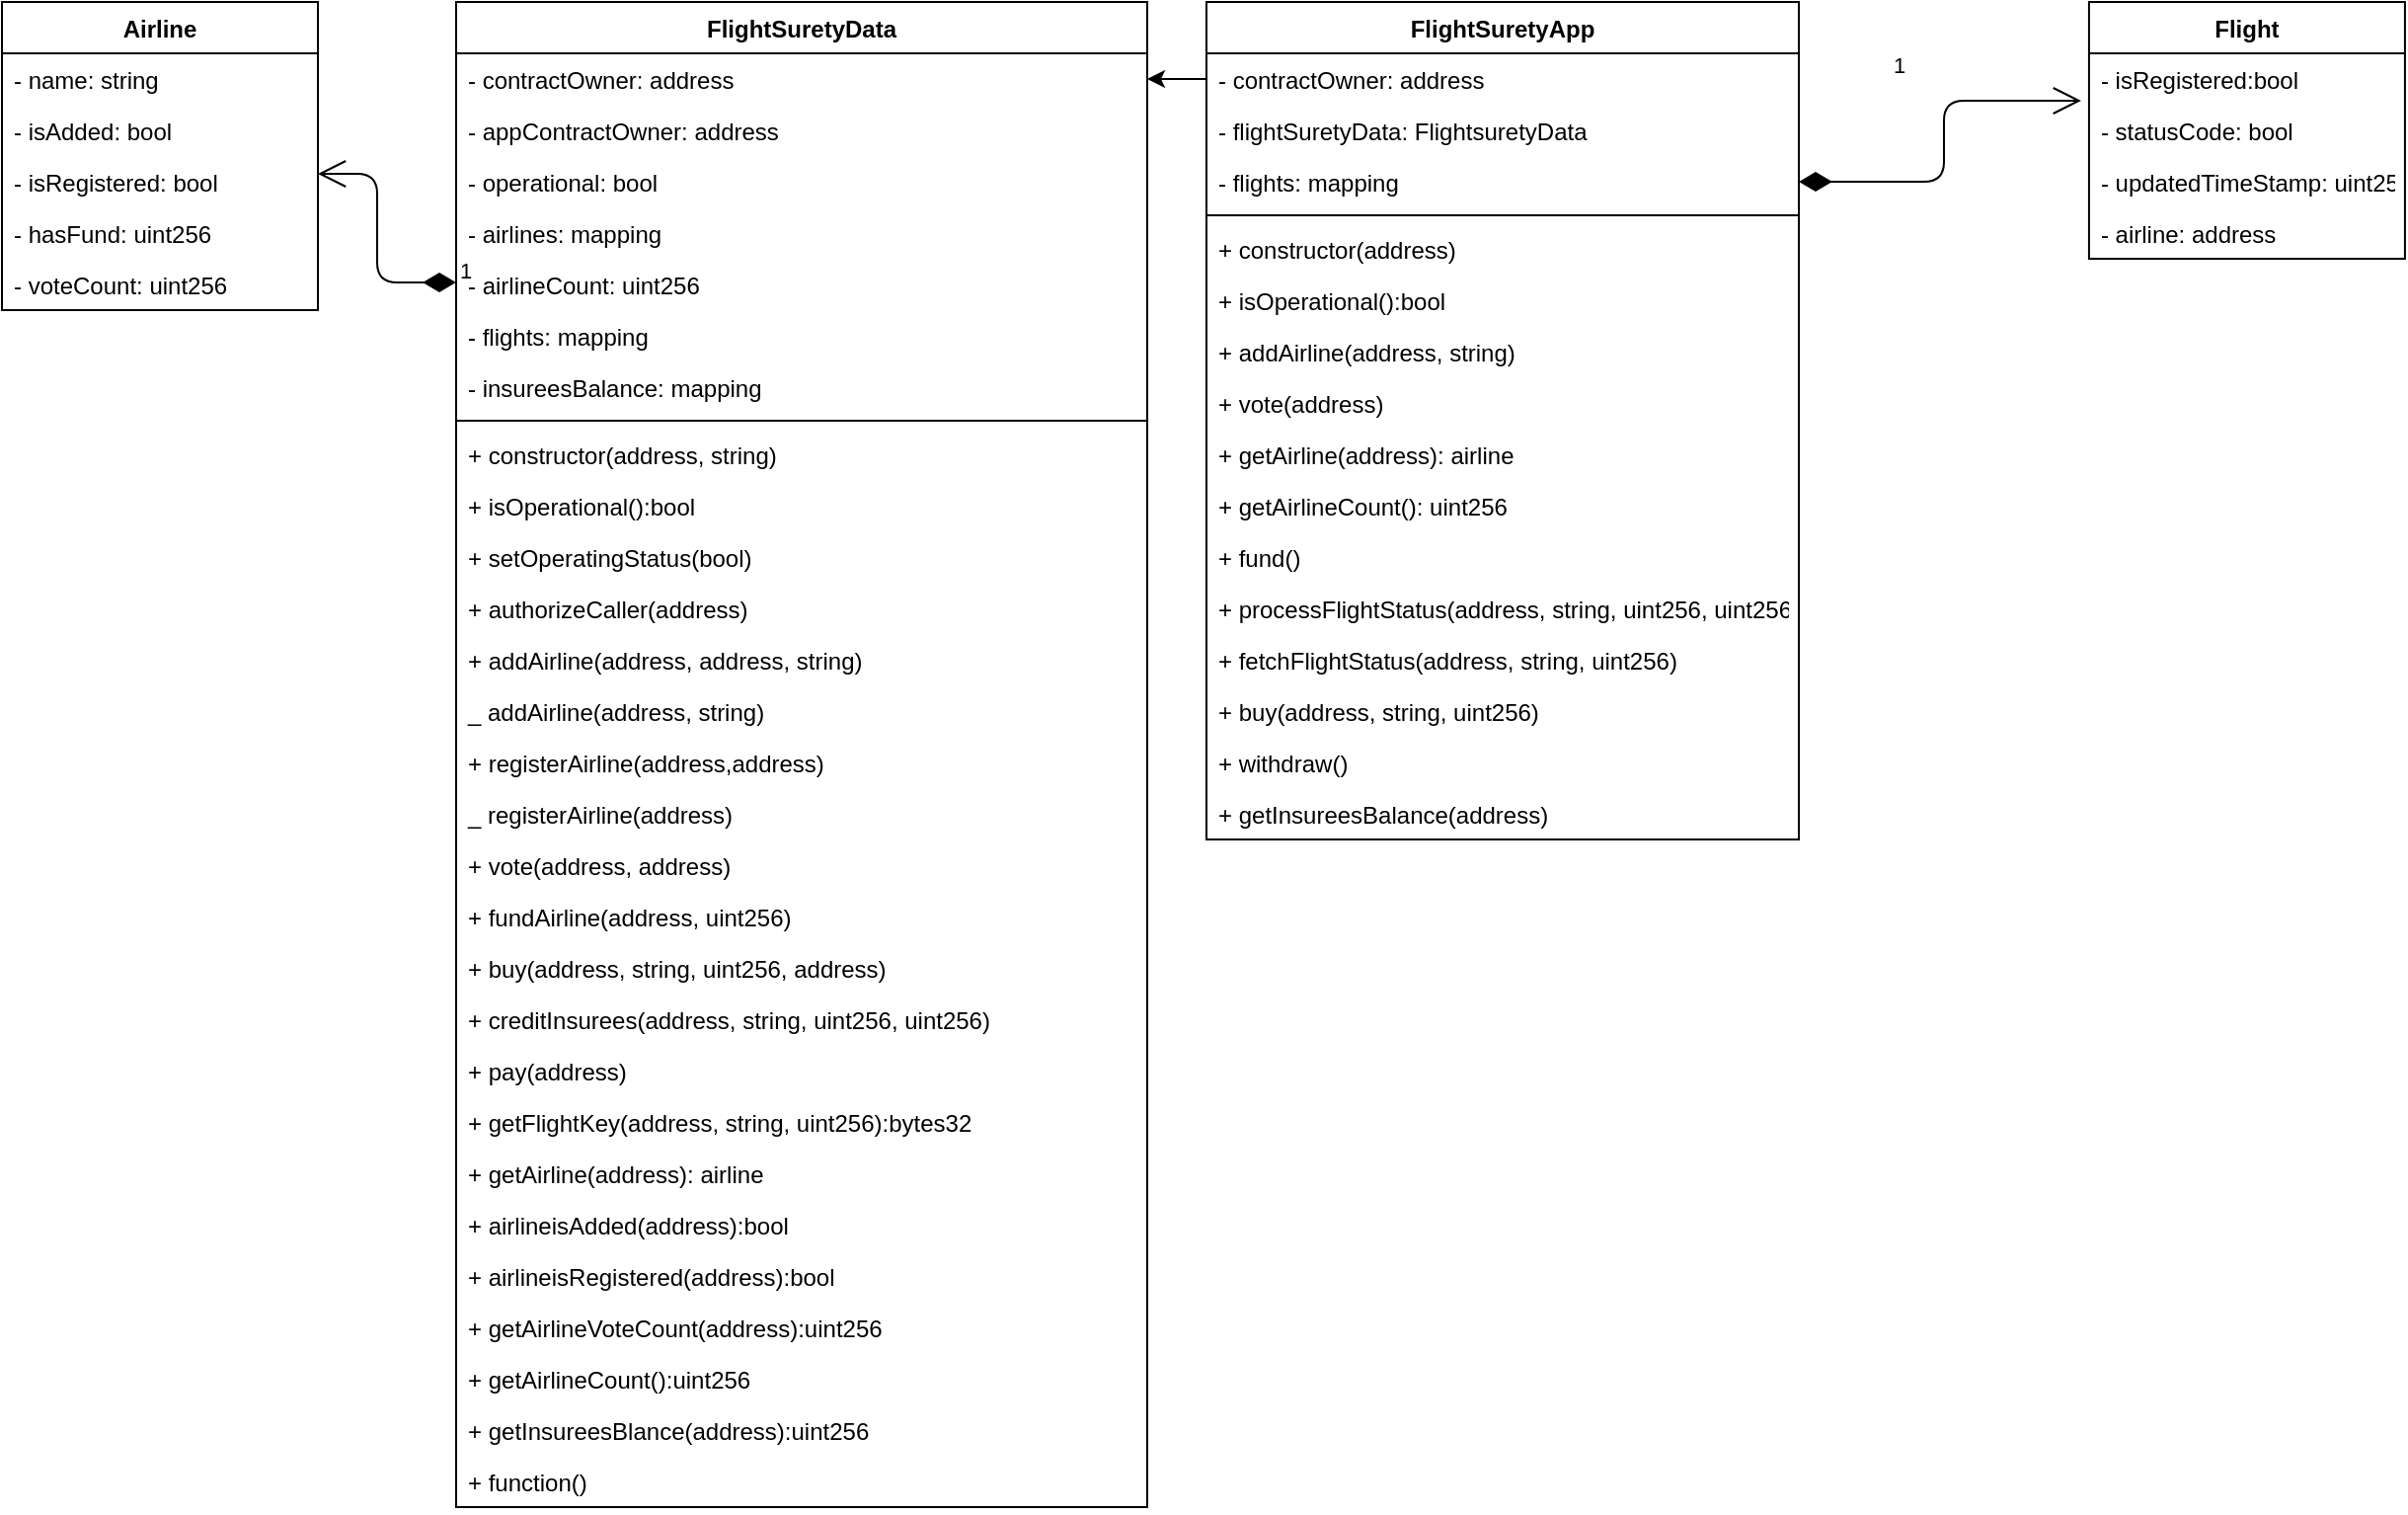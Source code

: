 <mxfile version="13.0.2" type="device"><diagram id="k-eZUIRL_fgnZBbv2-1L" name="Page-1"><mxGraphModel dx="599" dy="724" grid="1" gridSize="10" guides="1" tooltips="1" connect="1" arrows="1" fold="1" page="1" pageScale="1" pageWidth="827" pageHeight="1169" math="0" shadow="0"><root><mxCell id="0"/><mxCell id="1" parent="0"/><mxCell id="ymD_6pZXufNXVcqjhwFP-24" value="FlightSuretyData" style="swimlane;fontStyle=1;align=center;verticalAlign=top;childLayout=stackLayout;horizontal=1;startSize=26;horizontalStack=0;resizeParent=1;resizeParentMax=0;resizeLast=0;collapsible=1;marginBottom=0;" parent="1" vertex="1"><mxGeometry x="1200" y="90" width="350" height="762" as="geometry"/></mxCell><mxCell id="ymD_6pZXufNXVcqjhwFP-25" value="- contractOwner: address" style="text;strokeColor=none;fillColor=none;align=left;verticalAlign=top;spacingLeft=4;spacingRight=4;overflow=hidden;rotatable=0;points=[[0,0.5],[1,0.5]];portConstraint=eastwest;" parent="ymD_6pZXufNXVcqjhwFP-24" vertex="1"><mxGeometry y="26" width="350" height="26" as="geometry"/></mxCell><mxCell id="ymD_6pZXufNXVcqjhwFP-65" value="- appContractOwner: address" style="text;strokeColor=none;fillColor=none;align=left;verticalAlign=top;spacingLeft=4;spacingRight=4;overflow=hidden;rotatable=0;points=[[0,0.5],[1,0.5]];portConstraint=eastwest;" parent="ymD_6pZXufNXVcqjhwFP-24" vertex="1"><mxGeometry y="52" width="350" height="26" as="geometry"/></mxCell><mxCell id="ymD_6pZXufNXVcqjhwFP-66" value="- operational: bool" style="text;strokeColor=none;fillColor=none;align=left;verticalAlign=top;spacingLeft=4;spacingRight=4;overflow=hidden;rotatable=0;points=[[0,0.5],[1,0.5]];portConstraint=eastwest;" parent="ymD_6pZXufNXVcqjhwFP-24" vertex="1"><mxGeometry y="78" width="350" height="26" as="geometry"/></mxCell><mxCell id="ymD_6pZXufNXVcqjhwFP-67" value="- airlines: mapping" style="text;strokeColor=none;fillColor=none;align=left;verticalAlign=top;spacingLeft=4;spacingRight=4;overflow=hidden;rotatable=0;points=[[0,0.5],[1,0.5]];portConstraint=eastwest;" parent="ymD_6pZXufNXVcqjhwFP-24" vertex="1"><mxGeometry y="104" width="350" height="26" as="geometry"/></mxCell><mxCell id="YySfUe1NgkC-LQhv9WbC-52" value="- airlineCount: uint256" style="text;strokeColor=none;fillColor=none;align=left;verticalAlign=top;spacingLeft=4;spacingRight=4;overflow=hidden;rotatable=0;points=[[0,0.5],[1,0.5]];portConstraint=eastwest;" parent="ymD_6pZXufNXVcqjhwFP-24" vertex="1"><mxGeometry y="130" width="350" height="26" as="geometry"/></mxCell><mxCell id="YySfUe1NgkC-LQhv9WbC-47" value="- flights: mapping" style="text;strokeColor=none;fillColor=none;align=left;verticalAlign=top;spacingLeft=4;spacingRight=4;overflow=hidden;rotatable=0;points=[[0,0.5],[1,0.5]];portConstraint=eastwest;" parent="ymD_6pZXufNXVcqjhwFP-24" vertex="1"><mxGeometry y="156" width="350" height="26" as="geometry"/></mxCell><mxCell id="YySfUe1NgkC-LQhv9WbC-48" value="- insureesBalance: mapping" style="text;strokeColor=none;fillColor=none;align=left;verticalAlign=top;spacingLeft=4;spacingRight=4;overflow=hidden;rotatable=0;points=[[0,0.5],[1,0.5]];portConstraint=eastwest;" parent="ymD_6pZXufNXVcqjhwFP-24" vertex="1"><mxGeometry y="182" width="350" height="26" as="geometry"/></mxCell><mxCell id="ymD_6pZXufNXVcqjhwFP-26" value="" style="line;strokeWidth=1;fillColor=none;align=left;verticalAlign=middle;spacingTop=-1;spacingLeft=3;spacingRight=3;rotatable=0;labelPosition=right;points=[];portConstraint=eastwest;" parent="ymD_6pZXufNXVcqjhwFP-24" vertex="1"><mxGeometry y="208" width="350" height="8" as="geometry"/></mxCell><mxCell id="YySfUe1NgkC-LQhv9WbC-1" value="+ constructor(address, string)" style="text;strokeColor=none;fillColor=none;align=left;verticalAlign=top;spacingLeft=4;spacingRight=4;overflow=hidden;rotatable=0;points=[[0,0.5],[1,0.5]];portConstraint=eastwest;" parent="ymD_6pZXufNXVcqjhwFP-24" vertex="1"><mxGeometry y="216" width="350" height="26" as="geometry"/></mxCell><mxCell id="ymD_6pZXufNXVcqjhwFP-68" value="+ isOperational():bool" style="text;strokeColor=none;fillColor=none;align=left;verticalAlign=top;spacingLeft=4;spacingRight=4;overflow=hidden;rotatable=0;points=[[0,0.5],[1,0.5]];portConstraint=eastwest;" parent="ymD_6pZXufNXVcqjhwFP-24" vertex="1"><mxGeometry y="242" width="350" height="26" as="geometry"/></mxCell><mxCell id="ymD_6pZXufNXVcqjhwFP-69" value="+ setOperatingStatus(bool)" style="text;strokeColor=none;fillColor=none;align=left;verticalAlign=top;spacingLeft=4;spacingRight=4;overflow=hidden;rotatable=0;points=[[0,0.5],[1,0.5]];portConstraint=eastwest;" parent="ymD_6pZXufNXVcqjhwFP-24" vertex="1"><mxGeometry y="268" width="350" height="26" as="geometry"/></mxCell><mxCell id="ymD_6pZXufNXVcqjhwFP-70" value="+ authorizeCaller(address)" style="text;strokeColor=none;fillColor=none;align=left;verticalAlign=top;spacingLeft=4;spacingRight=4;overflow=hidden;rotatable=0;points=[[0,0.5],[1,0.5]];portConstraint=eastwest;" parent="ymD_6pZXufNXVcqjhwFP-24" vertex="1"><mxGeometry y="294" width="350" height="26" as="geometry"/></mxCell><mxCell id="ymD_6pZXufNXVcqjhwFP-71" value="+ addAirline(address, address, string)" style="text;strokeColor=none;fillColor=none;align=left;verticalAlign=top;spacingLeft=4;spacingRight=4;overflow=hidden;rotatable=0;points=[[0,0.5],[1,0.5]];portConstraint=eastwest;" parent="ymD_6pZXufNXVcqjhwFP-24" vertex="1"><mxGeometry y="320" width="350" height="26" as="geometry"/></mxCell><mxCell id="YySfUe1NgkC-LQhv9WbC-115" value="_ addAirline(address, string)" style="text;strokeColor=none;fillColor=none;align=left;verticalAlign=top;spacingLeft=4;spacingRight=4;overflow=hidden;rotatable=0;points=[[0,0.5],[1,0.5]];portConstraint=eastwest;" parent="ymD_6pZXufNXVcqjhwFP-24" vertex="1"><mxGeometry y="346" width="350" height="26" as="geometry"/></mxCell><mxCell id="ymD_6pZXufNXVcqjhwFP-72" value="+ registerAirline(address,address)" style="text;strokeColor=none;fillColor=none;align=left;verticalAlign=top;spacingLeft=4;spacingRight=4;overflow=hidden;rotatable=0;points=[[0,0.5],[1,0.5]];portConstraint=eastwest;" parent="ymD_6pZXufNXVcqjhwFP-24" vertex="1"><mxGeometry y="372" width="350" height="26" as="geometry"/></mxCell><mxCell id="YySfUe1NgkC-LQhv9WbC-117" value="_ registerAirline(address)" style="text;strokeColor=none;fillColor=none;align=left;verticalAlign=top;spacingLeft=4;spacingRight=4;overflow=hidden;rotatable=0;points=[[0,0.5],[1,0.5]];portConstraint=eastwest;" parent="ymD_6pZXufNXVcqjhwFP-24" vertex="1"><mxGeometry y="398" width="350" height="26" as="geometry"/></mxCell><mxCell id="ymD_6pZXufNXVcqjhwFP-73" value="+ vote(address, address)" style="text;strokeColor=none;fillColor=none;align=left;verticalAlign=top;spacingLeft=4;spacingRight=4;overflow=hidden;rotatable=0;points=[[0,0.5],[1,0.5]];portConstraint=eastwest;" parent="ymD_6pZXufNXVcqjhwFP-24" vertex="1"><mxGeometry y="424" width="350" height="26" as="geometry"/></mxCell><mxCell id="ymD_6pZXufNXVcqjhwFP-75" value="+ fundAirline(address, uint256)" style="text;strokeColor=none;fillColor=none;align=left;verticalAlign=top;spacingLeft=4;spacingRight=4;overflow=hidden;rotatable=0;points=[[0,0.5],[1,0.5]];portConstraint=eastwest;" parent="ymD_6pZXufNXVcqjhwFP-24" vertex="1"><mxGeometry y="450" width="350" height="26" as="geometry"/></mxCell><mxCell id="YySfUe1NgkC-LQhv9WbC-44" value="+ buy(address, string, uint256, address)" style="text;strokeColor=none;fillColor=none;align=left;verticalAlign=top;spacingLeft=4;spacingRight=4;overflow=hidden;rotatable=0;points=[[0,0.5],[1,0.5]];portConstraint=eastwest;" parent="ymD_6pZXufNXVcqjhwFP-24" vertex="1"><mxGeometry y="476" width="350" height="26" as="geometry"/></mxCell><mxCell id="YySfUe1NgkC-LQhv9WbC-53" value="+ creditInsurees(address, string, uint256, uint256)" style="text;strokeColor=none;fillColor=none;align=left;verticalAlign=top;spacingLeft=4;spacingRight=4;overflow=hidden;rotatable=0;points=[[0,0.5],[1,0.5]];portConstraint=eastwest;" parent="ymD_6pZXufNXVcqjhwFP-24" vertex="1"><mxGeometry y="502" width="350" height="26" as="geometry"/></mxCell><mxCell id="YySfUe1NgkC-LQhv9WbC-54" value="+ pay(address)" style="text;strokeColor=none;fillColor=none;align=left;verticalAlign=top;spacingLeft=4;spacingRight=4;overflow=hidden;rotatable=0;points=[[0,0.5],[1,0.5]];portConstraint=eastwest;" parent="ymD_6pZXufNXVcqjhwFP-24" vertex="1"><mxGeometry y="528" width="350" height="26" as="geometry"/></mxCell><mxCell id="YySfUe1NgkC-LQhv9WbC-55" value="+ getFlightKey(address, string, uint256):bytes32" style="text;strokeColor=none;fillColor=none;align=left;verticalAlign=top;spacingLeft=4;spacingRight=4;overflow=hidden;rotatable=0;points=[[0,0.5],[1,0.5]];portConstraint=eastwest;" parent="ymD_6pZXufNXVcqjhwFP-24" vertex="1"><mxGeometry y="554" width="350" height="26" as="geometry"/></mxCell><mxCell id="YySfUe1NgkC-LQhv9WbC-56" value="+ getAirline(address): airline" style="text;strokeColor=none;fillColor=none;align=left;verticalAlign=top;spacingLeft=4;spacingRight=4;overflow=hidden;rotatable=0;points=[[0,0.5],[1,0.5]];portConstraint=eastwest;" parent="ymD_6pZXufNXVcqjhwFP-24" vertex="1"><mxGeometry y="580" width="350" height="26" as="geometry"/></mxCell><mxCell id="vPMKM9NsrZu6AUtE3Ypg-4" value="+ airlineisAdded(address):bool" style="text;strokeColor=none;fillColor=none;align=left;verticalAlign=top;spacingLeft=4;spacingRight=4;overflow=hidden;rotatable=0;points=[[0,0.5],[1,0.5]];portConstraint=eastwest;" vertex="1" parent="ymD_6pZXufNXVcqjhwFP-24"><mxGeometry y="606" width="350" height="26" as="geometry"/></mxCell><mxCell id="YySfUe1NgkC-LQhv9WbC-57" value="+ airlineisRegistered(address):bool" style="text;strokeColor=none;fillColor=none;align=left;verticalAlign=top;spacingLeft=4;spacingRight=4;overflow=hidden;rotatable=0;points=[[0,0.5],[1,0.5]];portConstraint=eastwest;" parent="ymD_6pZXufNXVcqjhwFP-24" vertex="1"><mxGeometry y="632" width="350" height="26" as="geometry"/></mxCell><mxCell id="vPMKM9NsrZu6AUtE3Ypg-5" value="+ getAirlineVoteCount(address):uint256" style="text;strokeColor=none;fillColor=none;align=left;verticalAlign=top;spacingLeft=4;spacingRight=4;overflow=hidden;rotatable=0;points=[[0,0.5],[1,0.5]];portConstraint=eastwest;" vertex="1" parent="ymD_6pZXufNXVcqjhwFP-24"><mxGeometry y="658" width="350" height="26" as="geometry"/></mxCell><mxCell id="YySfUe1NgkC-LQhv9WbC-58" value="+ getAirlineCount():uint256" style="text;strokeColor=none;fillColor=none;align=left;verticalAlign=top;spacingLeft=4;spacingRight=4;overflow=hidden;rotatable=0;points=[[0,0.5],[1,0.5]];portConstraint=eastwest;" parent="ymD_6pZXufNXVcqjhwFP-24" vertex="1"><mxGeometry y="684" width="350" height="26" as="geometry"/></mxCell><mxCell id="YySfUe1NgkC-LQhv9WbC-119" value="+ getInsureesBlance(address):uint256" style="text;strokeColor=none;fillColor=none;align=left;verticalAlign=top;spacingLeft=4;spacingRight=4;overflow=hidden;rotatable=0;points=[[0,0.5],[1,0.5]];portConstraint=eastwest;" parent="ymD_6pZXufNXVcqjhwFP-24" vertex="1"><mxGeometry y="710" width="350" height="26" as="geometry"/></mxCell><mxCell id="YySfUe1NgkC-LQhv9WbC-120" value="+ function()" style="text;strokeColor=none;fillColor=none;align=left;verticalAlign=top;spacingLeft=4;spacingRight=4;overflow=hidden;rotatable=0;points=[[0,0.5],[1,0.5]];portConstraint=eastwest;" parent="ymD_6pZXufNXVcqjhwFP-24" vertex="1"><mxGeometry y="736" width="350" height="26" as="geometry"/></mxCell><mxCell id="YySfUe1NgkC-LQhv9WbC-106" value="" style="endArrow=classic;html=1;exitX=0;exitY=0.5;exitDx=0;exitDy=0;entryX=1;entryY=0.5;entryDx=0;entryDy=0;" parent="1" source="YySfUe1NgkC-LQhv9WbC-61" edge="1"><mxGeometry width="50" height="50" relative="1" as="geometry"><mxPoint x="1510" y="350" as="sourcePoint"/><mxPoint x="1550" y="129" as="targetPoint"/></mxGeometry></mxCell><mxCell id="YySfUe1NgkC-LQhv9WbC-107" value="1" style="endArrow=open;html=1;endSize=12;startArrow=diamondThin;startSize=14;startFill=1;edgeStyle=orthogonalEdgeStyle;align=left;verticalAlign=bottom;entryX=1;entryY=0.5;entryDx=0;entryDy=0;" parent="1" edge="1"><mxGeometry x="-1" y="3" relative="1" as="geometry"><mxPoint x="1200" y="232" as="sourcePoint"/><mxPoint x="1130" y="177" as="targetPoint"/><Array as="points"><mxPoint x="1160" y="232"/><mxPoint x="1160" y="177"/></Array></mxGeometry></mxCell><mxCell id="YySfUe1NgkC-LQhv9WbC-108" value="1" style="endArrow=open;html=1;endSize=12;startArrow=diamondThin;startSize=14;startFill=1;edgeStyle=orthogonalEdgeStyle;align=left;verticalAlign=bottom;entryX=-0.025;entryY=0.923;entryDx=0;entryDy=0;entryPerimeter=0;exitX=1;exitY=0.5;exitDx=0;exitDy=0;" parent="1" source="vPMKM9NsrZu6AUtE3Ypg-6" target="YySfUe1NgkC-LQhv9WbC-92" edge="1"><mxGeometry x="-0.503" y="50" relative="1" as="geometry"><mxPoint x="1930" y="223.996" as="sourcePoint"/><mxPoint x="1796.96" y="320" as="targetPoint"/><mxPoint as="offset"/></mxGeometry></mxCell><mxCell id="YySfUe1NgkC-LQhv9WbC-2" value="Airline" style="swimlane;fontStyle=1;align=center;verticalAlign=top;childLayout=stackLayout;horizontal=1;startSize=26;horizontalStack=0;resizeParent=1;resizeParentMax=0;resizeLast=0;collapsible=1;marginBottom=0;" parent="1" vertex="1"><mxGeometry x="970" y="90" width="160" height="156" as="geometry"/></mxCell><mxCell id="YySfUe1NgkC-LQhv9WbC-4" value="- name: string" style="text;strokeColor=none;fillColor=none;align=left;verticalAlign=top;spacingLeft=4;spacingRight=4;overflow=hidden;rotatable=0;points=[[0,0.5],[1,0.5]];portConstraint=eastwest;" parent="YySfUe1NgkC-LQhv9WbC-2" vertex="1"><mxGeometry y="26" width="160" height="26" as="geometry"/></mxCell><mxCell id="YySfUe1NgkC-LQhv9WbC-5" value="- isAdded: bool" style="text;strokeColor=none;fillColor=none;align=left;verticalAlign=top;spacingLeft=4;spacingRight=4;overflow=hidden;rotatable=0;points=[[0,0.5],[1,0.5]];portConstraint=eastwest;" parent="YySfUe1NgkC-LQhv9WbC-2" vertex="1"><mxGeometry y="52" width="160" height="26" as="geometry"/></mxCell><mxCell id="YySfUe1NgkC-LQhv9WbC-36" value="- isRegistered: bool&#10;" style="text;strokeColor=none;fillColor=none;align=left;verticalAlign=top;spacingLeft=4;spacingRight=4;overflow=hidden;rotatable=0;points=[[0,0.5],[1,0.5]];portConstraint=eastwest;" parent="YySfUe1NgkC-LQhv9WbC-2" vertex="1"><mxGeometry y="78" width="160" height="26" as="geometry"/></mxCell><mxCell id="YySfUe1NgkC-LQhv9WbC-37" value="- hasFund: uint256&#10;" style="text;strokeColor=none;fillColor=none;align=left;verticalAlign=top;spacingLeft=4;spacingRight=4;overflow=hidden;rotatable=0;points=[[0,0.5],[1,0.5]];portConstraint=eastwest;" parent="YySfUe1NgkC-LQhv9WbC-2" vertex="1"><mxGeometry y="104" width="160" height="26" as="geometry"/></mxCell><mxCell id="YySfUe1NgkC-LQhv9WbC-6" value="- voteCount: uint256&#10;" style="text;strokeColor=none;fillColor=none;align=left;verticalAlign=top;spacingLeft=4;spacingRight=4;overflow=hidden;rotatable=0;points=[[0,0.5],[1,0.5]];portConstraint=eastwest;" parent="YySfUe1NgkC-LQhv9WbC-2" vertex="1"><mxGeometry y="130" width="160" height="26" as="geometry"/></mxCell><mxCell id="YySfUe1NgkC-LQhv9WbC-88" value="Flight" style="swimlane;fontStyle=1;align=center;verticalAlign=top;childLayout=stackLayout;horizontal=1;startSize=26;horizontalStack=0;resizeParent=1;resizeParentMax=0;resizeLast=0;collapsible=1;marginBottom=0;" parent="1" vertex="1"><mxGeometry x="2026.96" y="90" width="160" height="130" as="geometry"/></mxCell><mxCell id="YySfUe1NgkC-LQhv9WbC-92" value="- isRegistered:bool" style="text;strokeColor=none;fillColor=none;align=left;verticalAlign=top;spacingLeft=4;spacingRight=4;overflow=hidden;rotatable=0;points=[[0,0.5],[1,0.5]];portConstraint=eastwest;" parent="YySfUe1NgkC-LQhv9WbC-88" vertex="1"><mxGeometry y="26" width="160" height="26" as="geometry"/></mxCell><mxCell id="YySfUe1NgkC-LQhv9WbC-93" value="- statusCode: bool" style="text;strokeColor=none;fillColor=none;align=left;verticalAlign=top;spacingLeft=4;spacingRight=4;overflow=hidden;rotatable=0;points=[[0,0.5],[1,0.5]];portConstraint=eastwest;" parent="YySfUe1NgkC-LQhv9WbC-88" vertex="1"><mxGeometry y="52" width="160" height="26" as="geometry"/></mxCell><mxCell id="YySfUe1NgkC-LQhv9WbC-94" value="- updatedTimeStamp: uint256" style="text;strokeColor=none;fillColor=none;align=left;verticalAlign=top;spacingLeft=4;spacingRight=4;overflow=hidden;rotatable=0;points=[[0,0.5],[1,0.5]];portConstraint=eastwest;" parent="YySfUe1NgkC-LQhv9WbC-88" vertex="1"><mxGeometry y="78" width="160" height="26" as="geometry"/></mxCell><mxCell id="YySfUe1NgkC-LQhv9WbC-95" value="- airline: address" style="text;strokeColor=none;fillColor=none;align=left;verticalAlign=top;spacingLeft=4;spacingRight=4;overflow=hidden;rotatable=0;points=[[0,0.5],[1,0.5]];portConstraint=eastwest;" parent="YySfUe1NgkC-LQhv9WbC-88" vertex="1"><mxGeometry y="104" width="160" height="26" as="geometry"/></mxCell><mxCell id="YySfUe1NgkC-LQhv9WbC-60" value="FlightSuretyApp" style="swimlane;fontStyle=1;align=center;verticalAlign=top;childLayout=stackLayout;horizontal=1;startSize=26;horizontalStack=0;resizeParent=1;resizeParentMax=0;resizeLast=0;collapsible=1;marginBottom=0;" parent="1" vertex="1"><mxGeometry x="1580" y="90" width="300" height="424" as="geometry"/></mxCell><mxCell id="YySfUe1NgkC-LQhv9WbC-61" value="- contractOwner: address" style="text;strokeColor=none;fillColor=none;align=left;verticalAlign=top;spacingLeft=4;spacingRight=4;overflow=hidden;rotatable=0;points=[[0,0.5],[1,0.5]];portConstraint=eastwest;" parent="YySfUe1NgkC-LQhv9WbC-60" vertex="1"><mxGeometry y="26" width="300" height="26" as="geometry"/></mxCell><mxCell id="YySfUe1NgkC-LQhv9WbC-121" value="- flightSuretyData: FlightsuretyData" style="text;strokeColor=none;fillColor=none;align=left;verticalAlign=top;spacingLeft=4;spacingRight=4;overflow=hidden;rotatable=0;points=[[0,0.5],[1,0.5]];portConstraint=eastwest;" parent="YySfUe1NgkC-LQhv9WbC-60" vertex="1"><mxGeometry y="52" width="300" height="26" as="geometry"/></mxCell><mxCell id="vPMKM9NsrZu6AUtE3Ypg-6" value="- flights: mapping" style="text;strokeColor=none;fillColor=none;align=left;verticalAlign=top;spacingLeft=4;spacingRight=4;overflow=hidden;rotatable=0;points=[[0,0.5],[1,0.5]];portConstraint=eastwest;" vertex="1" parent="YySfUe1NgkC-LQhv9WbC-60"><mxGeometry y="78" width="300" height="26" as="geometry"/></mxCell><mxCell id="YySfUe1NgkC-LQhv9WbC-70" value="" style="line;strokeWidth=1;fillColor=none;align=left;verticalAlign=middle;spacingTop=-1;spacingLeft=3;spacingRight=3;rotatable=0;labelPosition=right;points=[];portConstraint=eastwest;" parent="YySfUe1NgkC-LQhv9WbC-60" vertex="1"><mxGeometry y="104" width="300" height="8" as="geometry"/></mxCell><mxCell id="YySfUe1NgkC-LQhv9WbC-71" value="+ constructor(address)" style="text;strokeColor=none;fillColor=none;align=left;verticalAlign=top;spacingLeft=4;spacingRight=4;overflow=hidden;rotatable=0;points=[[0,0.5],[1,0.5]];portConstraint=eastwest;" parent="YySfUe1NgkC-LQhv9WbC-60" vertex="1"><mxGeometry y="112" width="300" height="26" as="geometry"/></mxCell><mxCell id="YySfUe1NgkC-LQhv9WbC-72" value="+ isOperational():bool" style="text;strokeColor=none;fillColor=none;align=left;verticalAlign=top;spacingLeft=4;spacingRight=4;overflow=hidden;rotatable=0;points=[[0,0.5],[1,0.5]];portConstraint=eastwest;" parent="YySfUe1NgkC-LQhv9WbC-60" vertex="1"><mxGeometry y="138" width="300" height="26" as="geometry"/></mxCell><mxCell id="YySfUe1NgkC-LQhv9WbC-75" value="+ addAirline(address, string)" style="text;strokeColor=none;fillColor=none;align=left;verticalAlign=top;spacingLeft=4;spacingRight=4;overflow=hidden;rotatable=0;points=[[0,0.5],[1,0.5]];portConstraint=eastwest;" parent="YySfUe1NgkC-LQhv9WbC-60" vertex="1"><mxGeometry y="164" width="300" height="26" as="geometry"/></mxCell><mxCell id="YySfUe1NgkC-LQhv9WbC-77" value="+ vote(address)" style="text;strokeColor=none;fillColor=none;align=left;verticalAlign=top;spacingLeft=4;spacingRight=4;overflow=hidden;rotatable=0;points=[[0,0.5],[1,0.5]];portConstraint=eastwest;" parent="YySfUe1NgkC-LQhv9WbC-60" vertex="1"><mxGeometry y="190" width="300" height="26" as="geometry"/></mxCell><mxCell id="YySfUe1NgkC-LQhv9WbC-83" value="+ getAirline(address): airline" style="text;strokeColor=none;fillColor=none;align=left;verticalAlign=top;spacingLeft=4;spacingRight=4;overflow=hidden;rotatable=0;points=[[0,0.5],[1,0.5]];portConstraint=eastwest;" parent="YySfUe1NgkC-LQhv9WbC-60" vertex="1"><mxGeometry y="216" width="300" height="26" as="geometry"/></mxCell><mxCell id="YySfUe1NgkC-LQhv9WbC-122" value="+ getAirlineCount(): uint256" style="text;strokeColor=none;fillColor=none;align=left;verticalAlign=top;spacingLeft=4;spacingRight=4;overflow=hidden;rotatable=0;points=[[0,0.5],[1,0.5]];portConstraint=eastwest;" parent="YySfUe1NgkC-LQhv9WbC-60" vertex="1"><mxGeometry y="242" width="300" height="26" as="geometry"/></mxCell><mxCell id="YySfUe1NgkC-LQhv9WbC-78" value="+ fund()" style="text;strokeColor=none;fillColor=none;align=left;verticalAlign=top;spacingLeft=4;spacingRight=4;overflow=hidden;rotatable=0;points=[[0,0.5],[1,0.5]];portConstraint=eastwest;" parent="YySfUe1NgkC-LQhv9WbC-60" vertex="1"><mxGeometry y="268" width="300" height="26" as="geometry"/></mxCell><mxCell id="YySfUe1NgkC-LQhv9WbC-124" value="+ processFlightStatus(address, string, uint256, uint256)" style="text;strokeColor=none;fillColor=none;align=left;verticalAlign=top;spacingLeft=4;spacingRight=4;overflow=hidden;rotatable=0;points=[[0,0.5],[1,0.5]];portConstraint=eastwest;" parent="YySfUe1NgkC-LQhv9WbC-60" vertex="1"><mxGeometry y="294" width="300" height="26" as="geometry"/></mxCell><mxCell id="YySfUe1NgkC-LQhv9WbC-125" value="+ fetchFlightStatus(address, string, uint256)" style="text;strokeColor=none;fillColor=none;align=left;verticalAlign=top;spacingLeft=4;spacingRight=4;overflow=hidden;rotatable=0;points=[[0,0.5],[1,0.5]];portConstraint=eastwest;" parent="YySfUe1NgkC-LQhv9WbC-60" vertex="1"><mxGeometry y="320" width="300" height="26" as="geometry"/></mxCell><mxCell id="YySfUe1NgkC-LQhv9WbC-79" value="+ buy(address, string, uint256)" style="text;strokeColor=none;fillColor=none;align=left;verticalAlign=top;spacingLeft=4;spacingRight=4;overflow=hidden;rotatable=0;points=[[0,0.5],[1,0.5]];portConstraint=eastwest;" parent="YySfUe1NgkC-LQhv9WbC-60" vertex="1"><mxGeometry y="346" width="300" height="26" as="geometry"/></mxCell><mxCell id="YySfUe1NgkC-LQhv9WbC-80" value="+ withdraw()" style="text;strokeColor=none;fillColor=none;align=left;verticalAlign=top;spacingLeft=4;spacingRight=4;overflow=hidden;rotatable=0;points=[[0,0.5],[1,0.5]];portConstraint=eastwest;" parent="YySfUe1NgkC-LQhv9WbC-60" vertex="1"><mxGeometry y="372" width="300" height="26" as="geometry"/></mxCell><mxCell id="YySfUe1NgkC-LQhv9WbC-126" value="+ getInsureesBalance(address)" style="text;strokeColor=none;fillColor=none;align=left;verticalAlign=top;spacingLeft=4;spacingRight=4;overflow=hidden;rotatable=0;points=[[0,0.5],[1,0.5]];portConstraint=eastwest;" parent="YySfUe1NgkC-LQhv9WbC-60" vertex="1"><mxGeometry y="398" width="300" height="26" as="geometry"/></mxCell></root></mxGraphModel></diagram></mxfile>